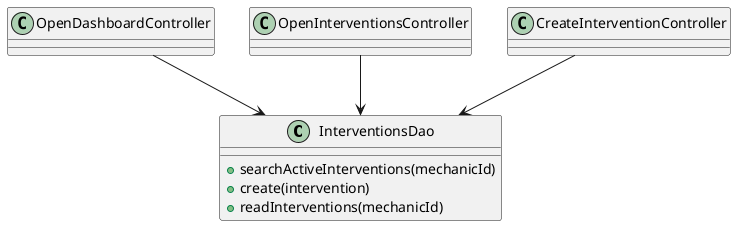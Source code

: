@startuml
	class InterventionsDao {
	+searchActiveInterventions(mechanicId)
	+create(intervention)
	+readInterventions(mechanicId)
	}

	OpenDashboardController --> InterventionsDao
	OpenInterventionsController --> InterventionsDao
	CreateInterventionController --> InterventionsDao
@enduml